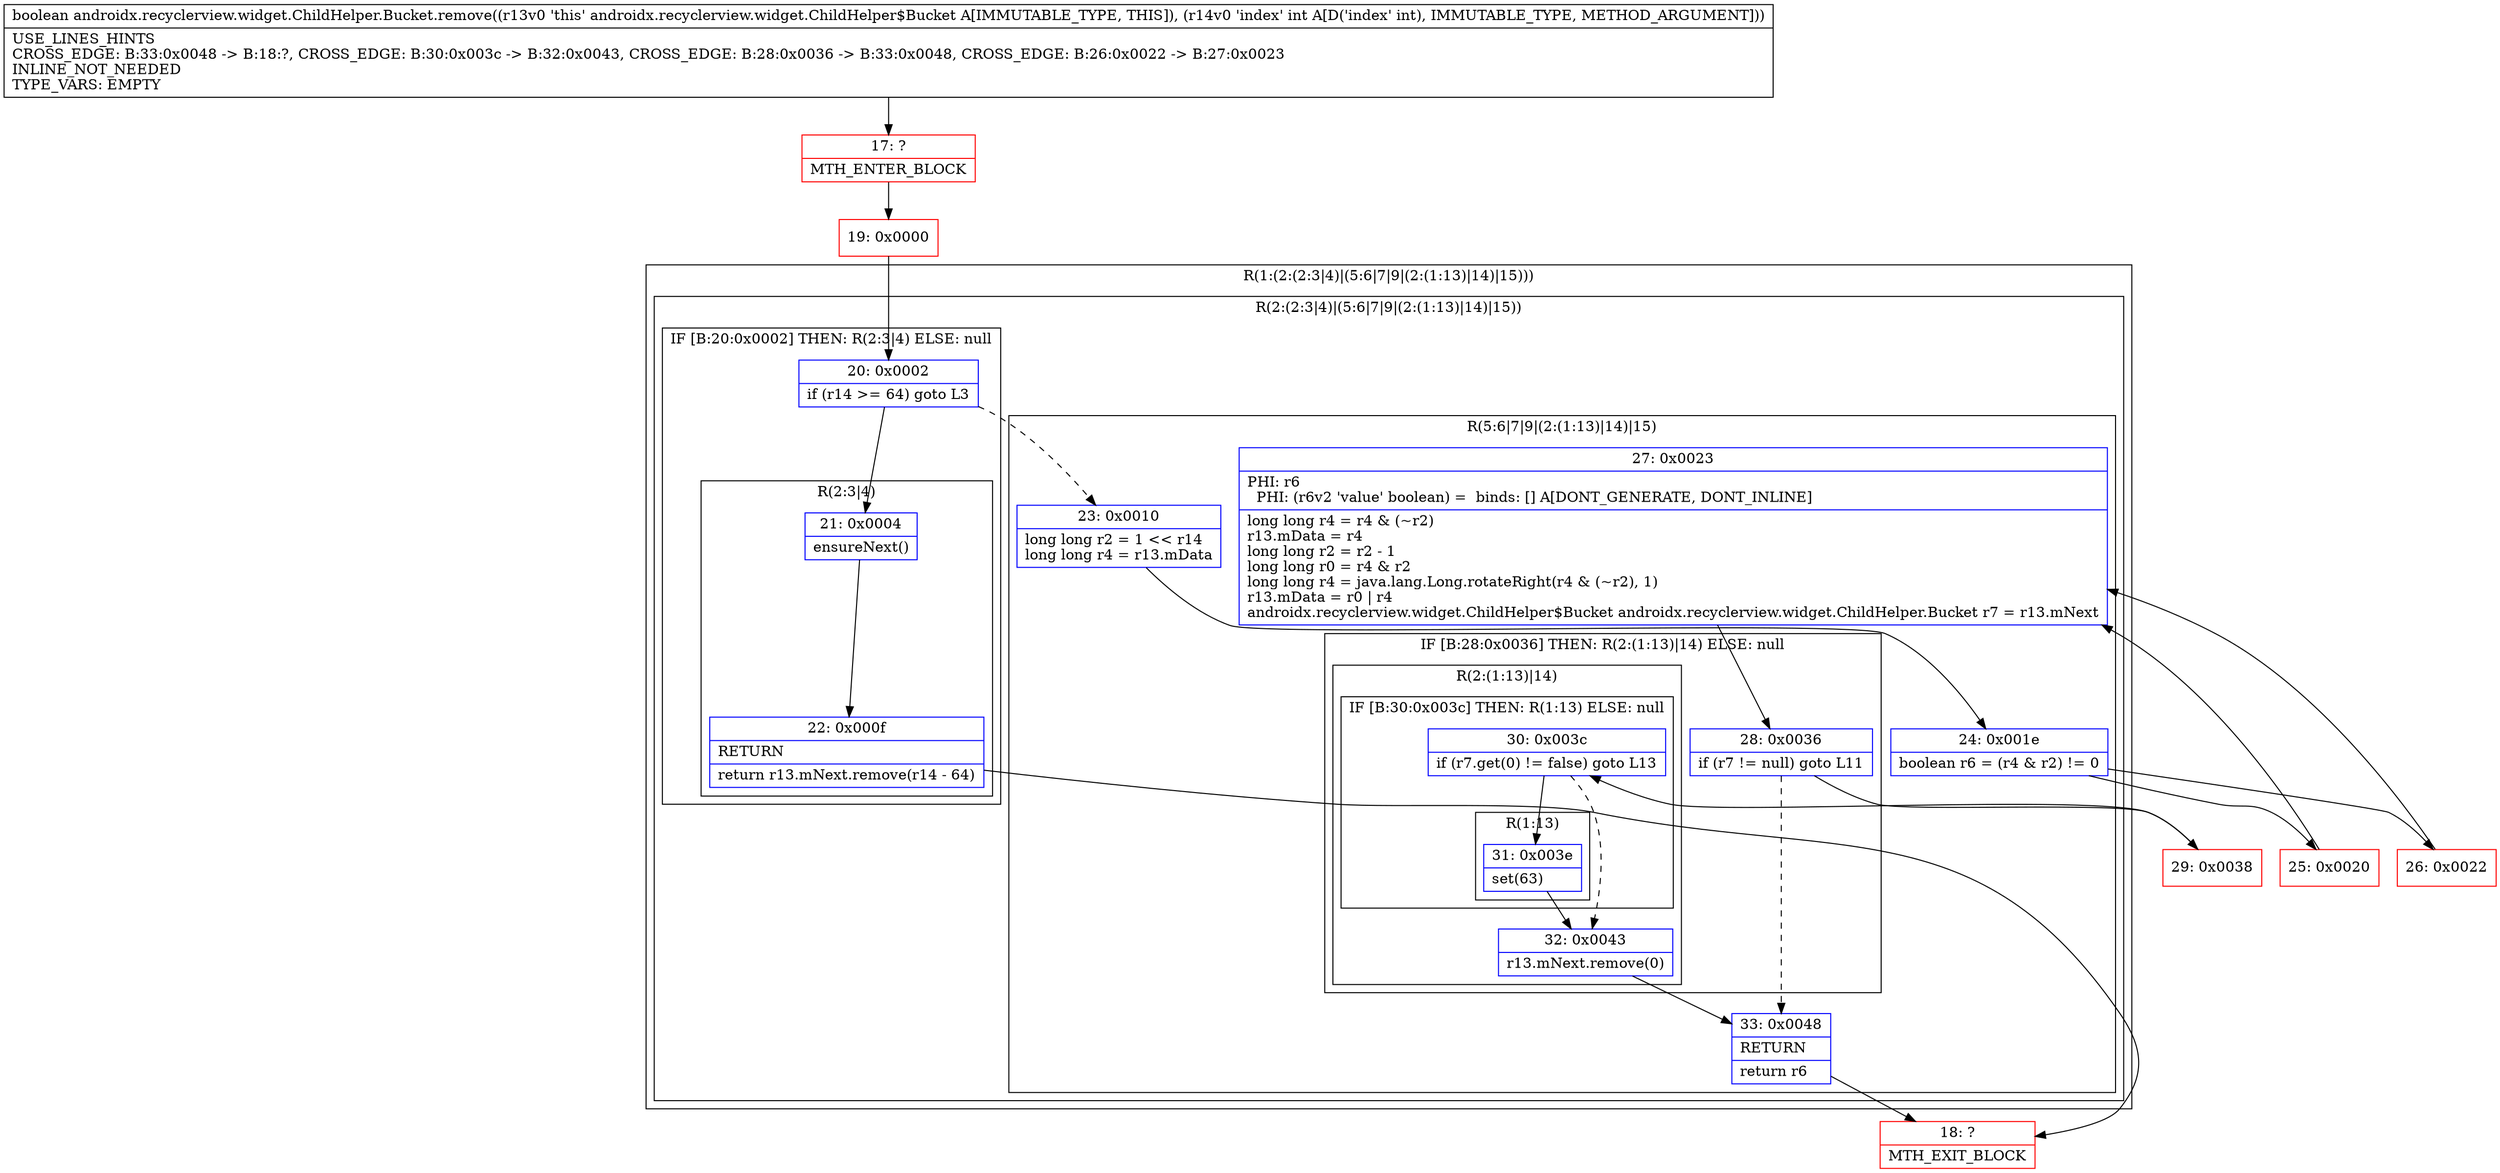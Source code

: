 digraph "CFG forandroidx.recyclerview.widget.ChildHelper.Bucket.remove(I)Z" {
subgraph cluster_Region_1867612844 {
label = "R(1:(2:(2:3|4)|(5:6|7|9|(2:(1:13)|14)|15)))";
node [shape=record,color=blue];
subgraph cluster_Region_1045730536 {
label = "R(2:(2:3|4)|(5:6|7|9|(2:(1:13)|14)|15))";
node [shape=record,color=blue];
subgraph cluster_IfRegion_2070730 {
label = "IF [B:20:0x0002] THEN: R(2:3|4) ELSE: null";
node [shape=record,color=blue];
Node_20 [shape=record,label="{20\:\ 0x0002|if (r14 \>= 64) goto L3\l}"];
subgraph cluster_Region_2031803195 {
label = "R(2:3|4)";
node [shape=record,color=blue];
Node_21 [shape=record,label="{21\:\ 0x0004|ensureNext()\l}"];
Node_22 [shape=record,label="{22\:\ 0x000f|RETURN\l|return r13.mNext.remove(r14 \- 64)\l}"];
}
}
subgraph cluster_Region_297612044 {
label = "R(5:6|7|9|(2:(1:13)|14)|15)";
node [shape=record,color=blue];
Node_23 [shape=record,label="{23\:\ 0x0010|long long r2 = 1 \<\< r14\llong long r4 = r13.mData\l}"];
Node_24 [shape=record,label="{24\:\ 0x001e|boolean r6 = (r4 & r2) != 0\l}"];
Node_27 [shape=record,label="{27\:\ 0x0023|PHI: r6 \l  PHI: (r6v2 'value' boolean) =  binds: [] A[DONT_GENERATE, DONT_INLINE]\l|long long r4 = r4 & (~r2)\lr13.mData = r4\llong long r2 = r2 \- 1\llong long r0 = r4 & r2\llong long r4 = java.lang.Long.rotateRight(r4 & (~r2), 1)\lr13.mData = r0 \| r4\landroidx.recyclerview.widget.ChildHelper$Bucket androidx.recyclerview.widget.ChildHelper.Bucket r7 = r13.mNext\l}"];
subgraph cluster_IfRegion_663323800 {
label = "IF [B:28:0x0036] THEN: R(2:(1:13)|14) ELSE: null";
node [shape=record,color=blue];
Node_28 [shape=record,label="{28\:\ 0x0036|if (r7 != null) goto L11\l}"];
subgraph cluster_Region_448623190 {
label = "R(2:(1:13)|14)";
node [shape=record,color=blue];
subgraph cluster_IfRegion_245615100 {
label = "IF [B:30:0x003c] THEN: R(1:13) ELSE: null";
node [shape=record,color=blue];
Node_30 [shape=record,label="{30\:\ 0x003c|if (r7.get(0) != false) goto L13\l}"];
subgraph cluster_Region_5523005 {
label = "R(1:13)";
node [shape=record,color=blue];
Node_31 [shape=record,label="{31\:\ 0x003e|set(63)\l}"];
}
}
Node_32 [shape=record,label="{32\:\ 0x0043|r13.mNext.remove(0)\l}"];
}
}
Node_33 [shape=record,label="{33\:\ 0x0048|RETURN\l|return r6\l}"];
}
}
}
Node_17 [shape=record,color=red,label="{17\:\ ?|MTH_ENTER_BLOCK\l}"];
Node_19 [shape=record,color=red,label="{19\:\ 0x0000}"];
Node_18 [shape=record,color=red,label="{18\:\ ?|MTH_EXIT_BLOCK\l}"];
Node_25 [shape=record,color=red,label="{25\:\ 0x0020}"];
Node_29 [shape=record,color=red,label="{29\:\ 0x0038}"];
Node_26 [shape=record,color=red,label="{26\:\ 0x0022}"];
MethodNode[shape=record,label="{boolean androidx.recyclerview.widget.ChildHelper.Bucket.remove((r13v0 'this' androidx.recyclerview.widget.ChildHelper$Bucket A[IMMUTABLE_TYPE, THIS]), (r14v0 'index' int A[D('index' int), IMMUTABLE_TYPE, METHOD_ARGUMENT]))  | USE_LINES_HINTS\lCROSS_EDGE: B:33:0x0048 \-\> B:18:?, CROSS_EDGE: B:30:0x003c \-\> B:32:0x0043, CROSS_EDGE: B:28:0x0036 \-\> B:33:0x0048, CROSS_EDGE: B:26:0x0022 \-\> B:27:0x0023\lINLINE_NOT_NEEDED\lTYPE_VARS: EMPTY\l}"];
MethodNode -> Node_17;Node_20 -> Node_21;
Node_20 -> Node_23[style=dashed];
Node_21 -> Node_22;
Node_22 -> Node_18;
Node_23 -> Node_24;
Node_24 -> Node_25;
Node_24 -> Node_26;
Node_27 -> Node_28;
Node_28 -> Node_29;
Node_28 -> Node_33[style=dashed];
Node_30 -> Node_31;
Node_30 -> Node_32[style=dashed];
Node_31 -> Node_32;
Node_32 -> Node_33;
Node_33 -> Node_18;
Node_17 -> Node_19;
Node_19 -> Node_20;
Node_25 -> Node_27;
Node_29 -> Node_30;
Node_26 -> Node_27;
}

